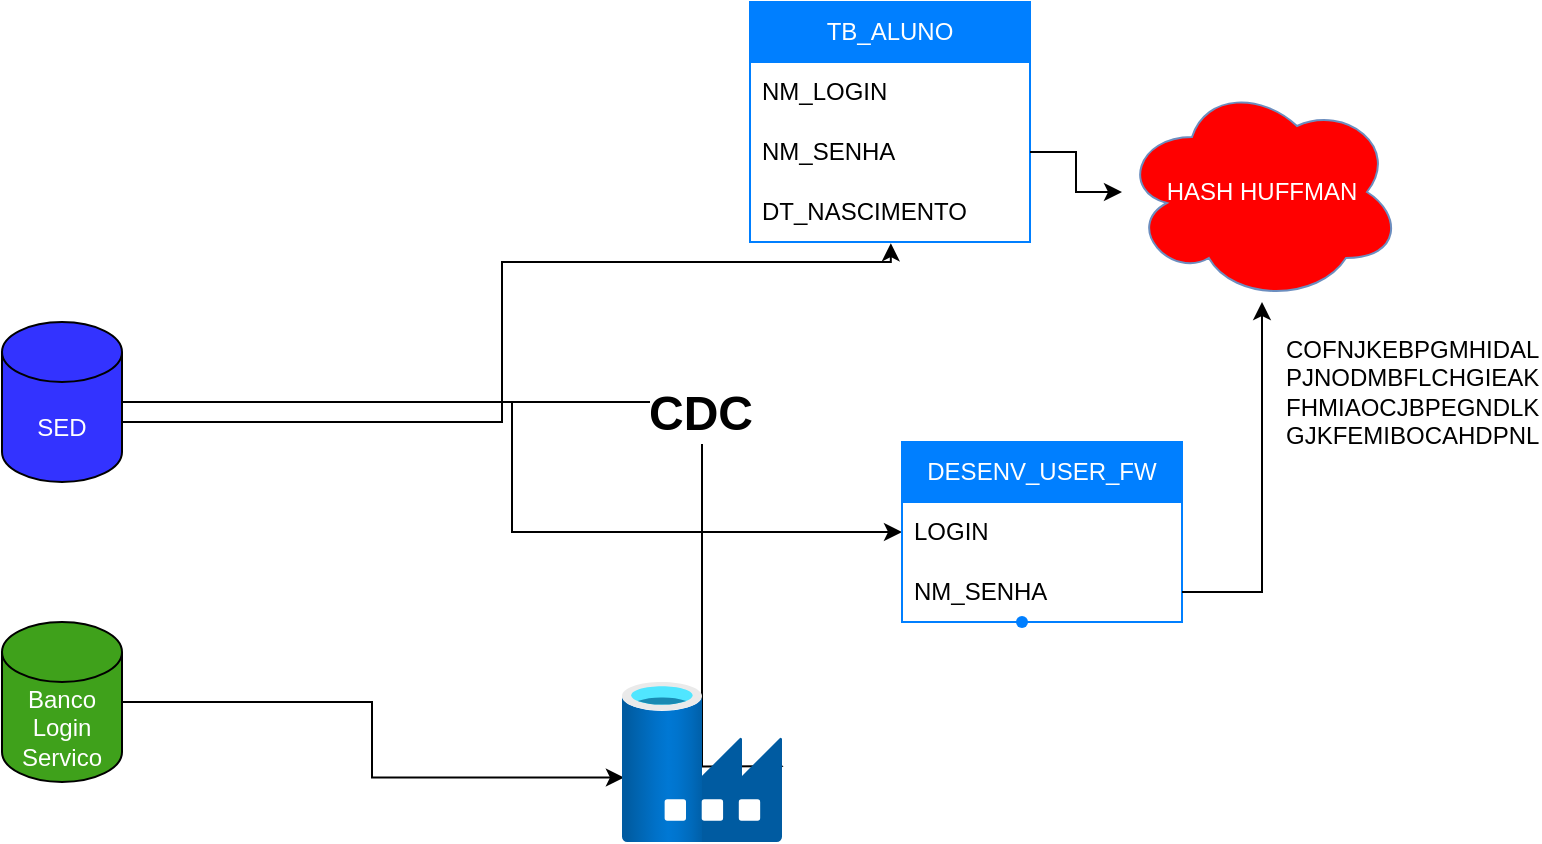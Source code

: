 <mxfile version="20.8.1" type="github"><diagram id="Bg48A0k44U06H9qpWVli" name="Page-1"><mxGraphModel dx="1050" dy="1746" grid="1" gridSize="10" guides="1" tooltips="1" connect="1" arrows="1" fold="1" page="1" pageScale="1" pageWidth="827" pageHeight="1169" math="0" shadow="0"><root><mxCell id="0"/><mxCell id="1" parent="0"/><mxCell id="nh4RLfR8Q7sDI_pOKqrS-4" style="edgeStyle=orthogonalEdgeStyle;rounded=0;orthogonalLoop=1;jettySize=auto;html=1;exitX=1;exitY=0.5;exitDx=0;exitDy=0;exitPerimeter=0;entryX=0.503;entryY=1.02;entryDx=0;entryDy=0;entryPerimeter=0;" parent="1" source="nh4RLfR8Q7sDI_pOKqrS-1" target="nh4RLfR8Q7sDI_pOKqrS-14" edge="1"><mxGeometry relative="1" as="geometry"><mxPoint x="470" y="140" as="targetPoint"/><Array as="points"><mxPoint x="90" y="180"/><mxPoint x="90" y="190"/><mxPoint x="290" y="190"/><mxPoint x="290" y="110"/><mxPoint x="484" y="110"/></Array></mxGeometry></mxCell><mxCell id="nh4RLfR8Q7sDI_pOKqrS-21" style="edgeStyle=orthogonalEdgeStyle;rounded=0;orthogonalLoop=1;jettySize=auto;html=1;exitX=1;exitY=0.5;exitDx=0;exitDy=0;exitPerimeter=0;entryX=0;entryY=0.5;entryDx=0;entryDy=0;" parent="1" source="nh4RLfR8Q7sDI_pOKqrS-1" target="nh4RLfR8Q7sDI_pOKqrS-17" edge="1"><mxGeometry relative="1" as="geometry"/></mxCell><mxCell id="nh4RLfR8Q7sDI_pOKqrS-42" style="edgeStyle=orthogonalEdgeStyle;rounded=0;orthogonalLoop=1;jettySize=auto;html=1;exitX=0.5;exitY=1;exitDx=0;exitDy=0;exitPerimeter=0;entryX=1.01;entryY=0.527;entryDx=0;entryDy=0;entryPerimeter=0;fontColor=#FFFFFF;" parent="1" source="nh4RLfR8Q7sDI_pOKqrS-1" target="nh4RLfR8Q7sDI_pOKqrS-36" edge="1"><mxGeometry relative="1" as="geometry"><Array as="points"><mxPoint x="70" y="180"/><mxPoint x="390" y="180"/><mxPoint x="390" y="362"/></Array></mxGeometry></mxCell><mxCell id="nh4RLfR8Q7sDI_pOKqrS-43" value="&lt;font color=&quot;#000000&quot; style=&quot;font-size: 24px;&quot;&gt;&lt;b&gt;CDC&lt;/b&gt;&lt;/font&gt;" style="edgeLabel;html=1;align=center;verticalAlign=middle;resizable=0;points=[];fontColor=#FFFFFF;" parent="nh4RLfR8Q7sDI_pOKqrS-42" vertex="1" connectable="0"><mxGeometry x="0.254" y="-1" relative="1" as="geometry"><mxPoint as="offset"/></mxGeometry></mxCell><mxCell id="nh4RLfR8Q7sDI_pOKqrS-1" value="SED" style="shape=cylinder3;whiteSpace=wrap;html=1;boundedLbl=1;backgroundOutline=1;size=15;fontColor=#FFFFFF;fillColor=#3333FF;" parent="1" vertex="1"><mxGeometry x="40" y="140" width="60" height="80" as="geometry"/></mxCell><mxCell id="nh4RLfR8Q7sDI_pOKqrS-37" style="edgeStyle=orthogonalEdgeStyle;rounded=0;orthogonalLoop=1;jettySize=auto;html=1;exitX=1;exitY=0.5;exitDx=0;exitDy=0;exitPerimeter=0;entryX=0.012;entryY=0.597;entryDx=0;entryDy=0;entryPerimeter=0;fontColor=#FFFFFF;" parent="1" source="nh4RLfR8Q7sDI_pOKqrS-2" target="nh4RLfR8Q7sDI_pOKqrS-36" edge="1"><mxGeometry relative="1" as="geometry"/></mxCell><mxCell id="nh4RLfR8Q7sDI_pOKqrS-2" value="Banco Login Servico" style="shape=cylinder3;whiteSpace=wrap;html=1;boundedLbl=1;backgroundOutline=1;size=15;fillColor=#3fa11b;fontColor=#FFFFFF;" parent="1" vertex="1"><mxGeometry x="40" y="290" width="60" height="80" as="geometry"/></mxCell><mxCell id="nh4RLfR8Q7sDI_pOKqrS-11" value="TB_ALUNO" style="swimlane;fontStyle=0;childLayout=stackLayout;horizontal=1;startSize=30;horizontalStack=0;resizeParent=1;resizeParentMax=0;resizeLast=0;collapsible=1;marginBottom=0;whiteSpace=wrap;html=1;fillColor=#007FFF;strokeColor=#007FFF;fontColor=#FFFFFF;" parent="1" vertex="1"><mxGeometry x="414" y="-20" width="140" height="120" as="geometry"/></mxCell><mxCell id="nh4RLfR8Q7sDI_pOKqrS-12" value="NM_LOGIN" style="text;strokeColor=none;fillColor=none;align=left;verticalAlign=middle;spacingLeft=4;spacingRight=4;overflow=hidden;points=[[0,0.5],[1,0.5]];portConstraint=eastwest;rotatable=0;whiteSpace=wrap;html=1;" parent="nh4RLfR8Q7sDI_pOKqrS-11" vertex="1"><mxGeometry y="30" width="140" height="30" as="geometry"/></mxCell><mxCell id="nh4RLfR8Q7sDI_pOKqrS-13" value="NM_SENHA" style="text;strokeColor=none;fillColor=none;align=left;verticalAlign=middle;spacingLeft=4;spacingRight=4;overflow=hidden;points=[[0,0.5],[1,0.5]];portConstraint=eastwest;rotatable=0;whiteSpace=wrap;html=1;" parent="nh4RLfR8Q7sDI_pOKqrS-11" vertex="1"><mxGeometry y="60" width="140" height="30" as="geometry"/></mxCell><mxCell id="nh4RLfR8Q7sDI_pOKqrS-14" value="DT_NASCIMENTO" style="text;strokeColor=none;fillColor=none;align=left;verticalAlign=middle;spacingLeft=4;spacingRight=4;overflow=hidden;points=[[0,0.5],[1,0.5]];portConstraint=eastwest;rotatable=0;whiteSpace=wrap;html=1;" parent="nh4RLfR8Q7sDI_pOKqrS-11" vertex="1"><mxGeometry y="90" width="140" height="30" as="geometry"/></mxCell><mxCell id="nh4RLfR8Q7sDI_pOKqrS-16" value="DESENV_USER_FW" style="swimlane;fontStyle=0;childLayout=stackLayout;horizontal=1;startSize=30;horizontalStack=0;resizeParent=1;resizeParentMax=0;resizeLast=0;collapsible=1;marginBottom=0;whiteSpace=wrap;html=1;fontColor=#FFFFFF;strokeColor=#007FFF;fillColor=#007FFF;" parent="1" vertex="1"><mxGeometry x="490" y="200" width="140" height="90" as="geometry"/></mxCell><mxCell id="nh4RLfR8Q7sDI_pOKqrS-17" value="LOGIN&lt;span style=&quot;white-space: pre;&quot;&gt;&#9;&lt;/span&gt;" style="text;strokeColor=none;fillColor=none;align=left;verticalAlign=middle;spacingLeft=4;spacingRight=4;overflow=hidden;points=[[0,0.5],[1,0.5]];portConstraint=eastwest;rotatable=0;whiteSpace=wrap;html=1;" parent="nh4RLfR8Q7sDI_pOKqrS-16" vertex="1"><mxGeometry y="30" width="140" height="30" as="geometry"/></mxCell><mxCell id="nh4RLfR8Q7sDI_pOKqrS-18" value="NM_SENHA" style="text;strokeColor=none;fillColor=none;align=left;verticalAlign=middle;spacingLeft=4;spacingRight=4;overflow=hidden;points=[[0,0.5],[1,0.5]];portConstraint=eastwest;rotatable=0;whiteSpace=wrap;html=1;" parent="nh4RLfR8Q7sDI_pOKqrS-16" vertex="1"><mxGeometry y="60" width="140" height="30" as="geometry"/></mxCell><mxCell id="nh4RLfR8Q7sDI_pOKqrS-22" value="HASH HUFFMAN" style="ellipse;shape=cloud;whiteSpace=wrap;html=1;fillColor=#FF0000;strokeColor=#6c8ebf;fontColor=#FFFFFF;" parent="1" vertex="1"><mxGeometry x="600" y="20" width="140" height="110" as="geometry"/></mxCell><mxCell id="nh4RLfR8Q7sDI_pOKqrS-23" style="edgeStyle=orthogonalEdgeStyle;rounded=0;orthogonalLoop=1;jettySize=auto;html=1;exitX=1;exitY=0.5;exitDx=0;exitDy=0;" parent="1" source="nh4RLfR8Q7sDI_pOKqrS-18" target="nh4RLfR8Q7sDI_pOKqrS-22" edge="1"><mxGeometry relative="1" as="geometry"/></mxCell><mxCell id="nh4RLfR8Q7sDI_pOKqrS-24" style="edgeStyle=orthogonalEdgeStyle;rounded=0;orthogonalLoop=1;jettySize=auto;html=1;exitX=1;exitY=0.5;exitDx=0;exitDy=0;" parent="1" source="nh4RLfR8Q7sDI_pOKqrS-13" target="nh4RLfR8Q7sDI_pOKqrS-22" edge="1"><mxGeometry relative="1" as="geometry"/></mxCell><mxCell id="nh4RLfR8Q7sDI_pOKqrS-26" value="COFNJKEBPGMHIDAL&#10;PJNODMBFLCHGIEAK&#10;FHMIAOCJBPEGNDLK&#10;GJKFEMIBOCAHDPNL" style="text;whiteSpace=wrap;html=1;" parent="1" vertex="1"><mxGeometry x="680" y="140" width="110" height="80" as="geometry"/></mxCell><mxCell id="nh4RLfR8Q7sDI_pOKqrS-36" value="" style="aspect=fixed;html=1;points=[];align=center;image;fontSize=12;image=img/lib/azure2/databases/Data_Factory.svg;strokeColor=#007FFF;fontColor=#FFFFFF;fillColor=#3fa11b;" parent="1" vertex="1"><mxGeometry x="350" y="320" width="80" height="80" as="geometry"/></mxCell><mxCell id="nh4RLfR8Q7sDI_pOKqrS-40" value="" style="shape=waypoint;sketch=0;size=6;pointerEvents=1;points=[];fillColor=#3fa11b;resizable=0;rotatable=0;perimeter=centerPerimeter;snapToPoint=1;verticalAlign=top;strokeColor=#007FFF;fontColor=#FFFFFF;labelBackgroundColor=default;" parent="1" vertex="1"><mxGeometry x="540" y="280" width="20" height="20" as="geometry"/></mxCell></root></mxGraphModel></diagram></mxfile>